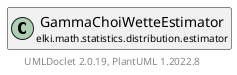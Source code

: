 @startuml
    remove .*\.(Instance|Par|Parameterizer|Factory)$
    set namespaceSeparator none
    hide empty fields
    hide empty methods

    class "<size:14>GammaChoiWetteEstimator.Par\n<size:10>elki.math.statistics.distribution.estimator" as elki.math.statistics.distribution.estimator.GammaChoiWetteEstimator.Par [[GammaChoiWetteEstimator.Par.html]] {
        +make(): GammaChoiWetteEstimator
    }

    interface "<size:14>Parameterizer\n<size:10>elki.utilities.optionhandling" as elki.utilities.optionhandling.Parameterizer [[../../../../utilities/optionhandling/Parameterizer.html]] {
        {abstract} +make(): Object
    }
    class "<size:14>GammaChoiWetteEstimator\n<size:10>elki.math.statistics.distribution.estimator" as elki.math.statistics.distribution.estimator.GammaChoiWetteEstimator [[GammaChoiWetteEstimator.html]]

    elki.utilities.optionhandling.Parameterizer <|.. elki.math.statistics.distribution.estimator.GammaChoiWetteEstimator.Par
    elki.math.statistics.distribution.estimator.GammaChoiWetteEstimator +-- elki.math.statistics.distribution.estimator.GammaChoiWetteEstimator.Par

    center footer UMLDoclet 2.0.19, PlantUML 1.2022.8
@enduml
